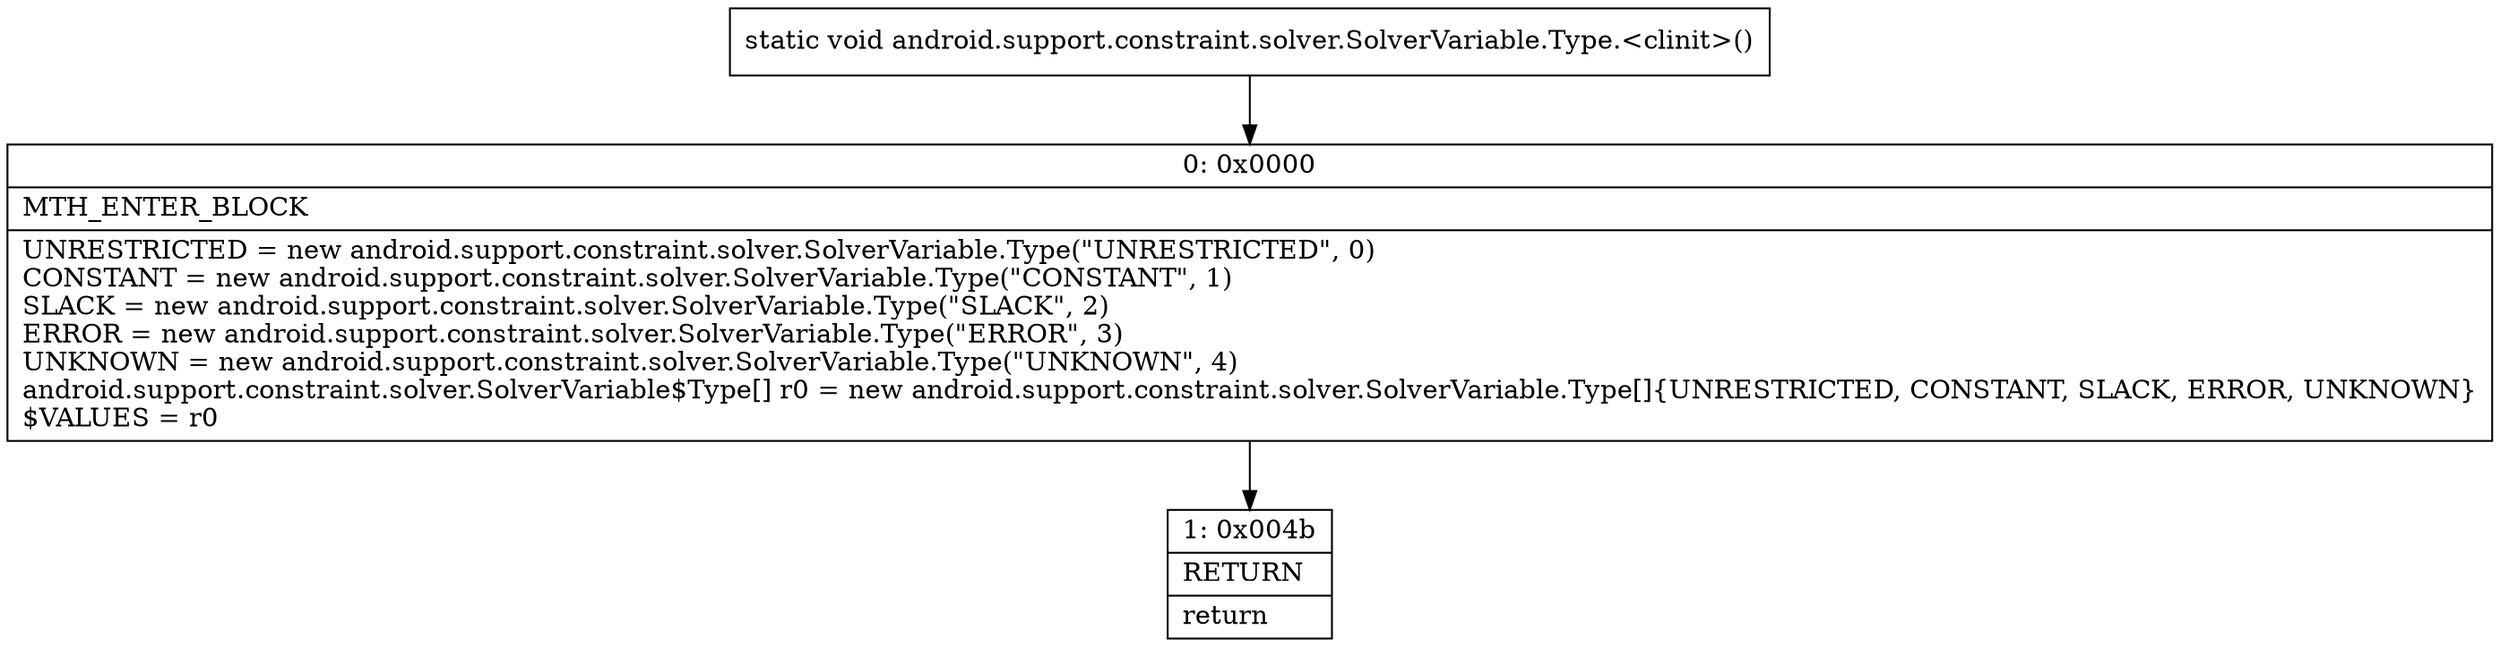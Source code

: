 digraph "CFG forandroid.support.constraint.solver.SolverVariable.Type.\<clinit\>()V" {
Node_0 [shape=record,label="{0\:\ 0x0000|MTH_ENTER_BLOCK\l|UNRESTRICTED = new android.support.constraint.solver.SolverVariable.Type(\"UNRESTRICTED\", 0)\lCONSTANT = new android.support.constraint.solver.SolverVariable.Type(\"CONSTANT\", 1)\lSLACK = new android.support.constraint.solver.SolverVariable.Type(\"SLACK\", 2)\lERROR = new android.support.constraint.solver.SolverVariable.Type(\"ERROR\", 3)\lUNKNOWN = new android.support.constraint.solver.SolverVariable.Type(\"UNKNOWN\", 4)\landroid.support.constraint.solver.SolverVariable$Type[] r0 = new android.support.constraint.solver.SolverVariable.Type[]\{UNRESTRICTED, CONSTANT, SLACK, ERROR, UNKNOWN\}\l$VALUES = r0\l}"];
Node_1 [shape=record,label="{1\:\ 0x004b|RETURN\l|return\l}"];
MethodNode[shape=record,label="{static void android.support.constraint.solver.SolverVariable.Type.\<clinit\>() }"];
MethodNode -> Node_0;
Node_0 -> Node_1;
}

